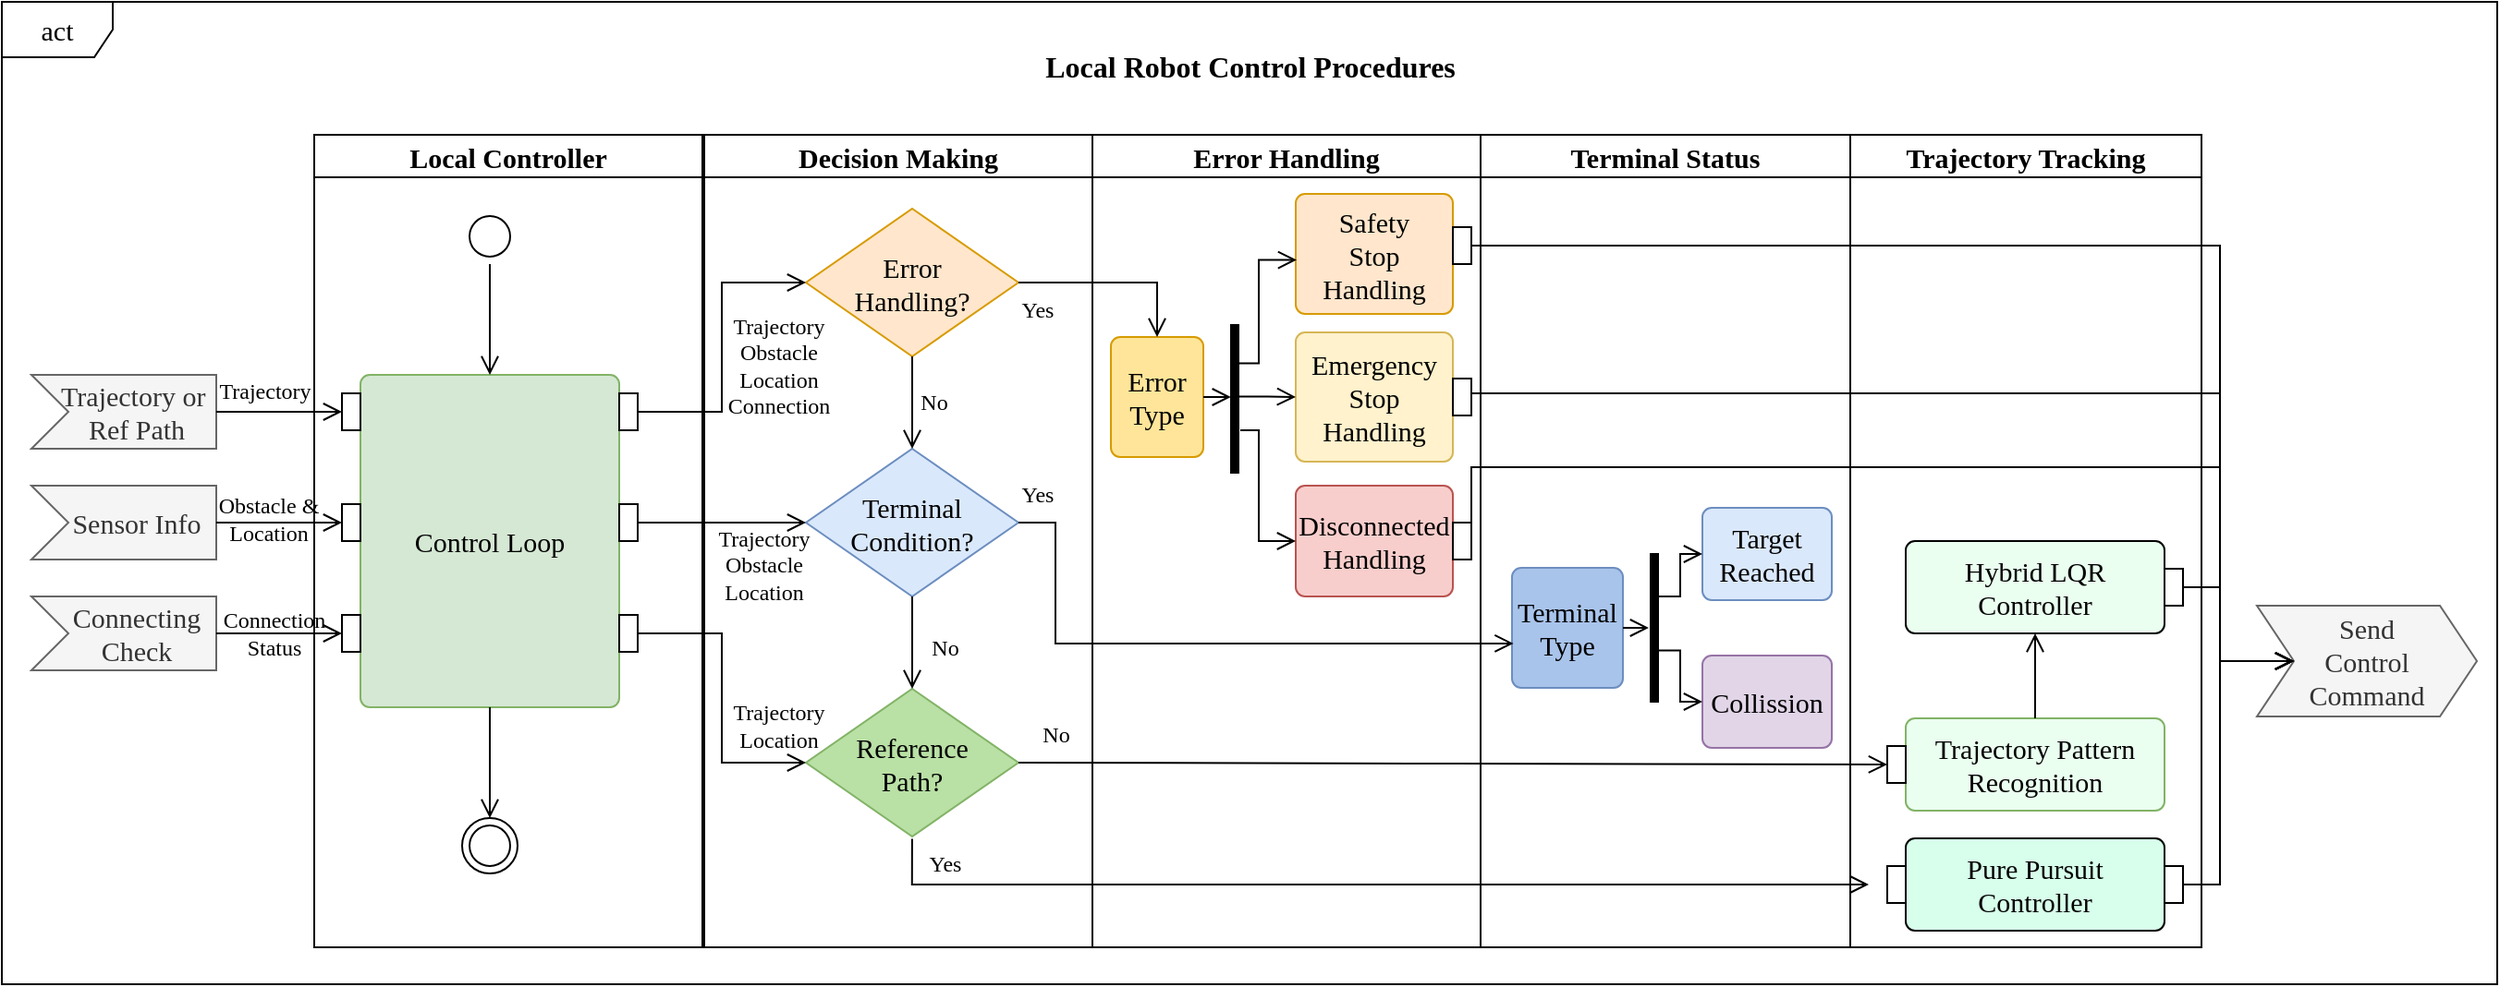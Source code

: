 <mxfile version="26.2.14">
  <diagram id="C5RBs43oDa-KdzZeNtuy" name="Page-1">
    <mxGraphModel dx="2502" dy="1151" grid="1" gridSize="10" guides="1" tooltips="1" connect="1" arrows="1" fold="1" page="1" pageScale="1" pageWidth="827" pageHeight="1169" math="0" shadow="0">
      <root>
        <mxCell id="WIyWlLk6GJQsqaUBKTNV-0" />
        <mxCell id="WIyWlLk6GJQsqaUBKTNV-1" parent="WIyWlLk6GJQsqaUBKTNV-0" />
        <mxCell id="5MkeBY5w0a9n3MH25apS-0" value="&lt;font face=&quot;Times New Roman&quot; style=&quot;font-size: 15px;&quot;&gt;act&lt;/font&gt;" style="shape=umlFrame;whiteSpace=wrap;html=1;pointerEvents=0;" parent="WIyWlLk6GJQsqaUBKTNV-1" vertex="1">
          <mxGeometry x="-70" y="28" width="1350" height="532" as="geometry" />
        </mxCell>
        <mxCell id="urrir8atK2AEjLJNR74G-0" value="&lt;font style=&quot;font-size: 15px;&quot; face=&quot;Times New Roman&quot;&gt;Local Controller&lt;/font&gt;" style="swimlane;whiteSpace=wrap;html=1;" vertex="1" parent="WIyWlLk6GJQsqaUBKTNV-1">
          <mxGeometry x="99" y="100" width="210" height="440" as="geometry" />
        </mxCell>
        <mxCell id="urrir8atK2AEjLJNR74G-6" value="&lt;font face=&quot;Times New Roman&quot; style=&quot;font-size: 15px;&quot;&gt;Control Loop&lt;/font&gt;" style="html=1;align=center;verticalAlign=middle;rounded=1;absoluteArcSize=1;arcSize=10;dashed=0;whiteSpace=wrap;fillColor=#d5e8d4;strokeColor=#82b366;" vertex="1" parent="urrir8atK2AEjLJNR74G-0">
          <mxGeometry x="25" y="130" width="140" height="180" as="geometry" />
        </mxCell>
        <mxCell id="urrir8atK2AEjLJNR74G-8" value="&lt;font style=&quot;font-size: 15px;&quot; face=&quot;Times New Roman&quot;&gt;Trajectory or&amp;nbsp;&lt;/font&gt;&lt;div&gt;&lt;font style=&quot;font-size: 15px;&quot; face=&quot;Times New Roman&quot;&gt;Ref Path&lt;/font&gt;&lt;/div&gt;" style="html=1;shape=mxgraph.infographic.ribbonSimple;notch1=20;notch2=0;align=center;verticalAlign=middle;fontSize=14;fontStyle=0;fillColor=#f5f5f5;flipH=0;spacingRight=0;spacingLeft=14;whiteSpace=wrap;fontColor=#333333;strokeColor=#666666;" vertex="1" parent="urrir8atK2AEjLJNR74G-0">
          <mxGeometry x="-153" y="130" width="100" height="40" as="geometry" />
        </mxCell>
        <mxCell id="urrir8atK2AEjLJNR74G-11" value="" style="edgeStyle=orthogonalEdgeStyle;html=1;verticalAlign=bottom;endArrow=open;endSize=8;rounded=0;exitX=1;exitY=0.5;exitDx=0;exitDy=0;exitPerimeter=0;entryX=0;entryY=0.5;entryDx=0;entryDy=0;" edge="1" parent="urrir8atK2AEjLJNR74G-0" source="urrir8atK2AEjLJNR74G-8" target="urrir8atK2AEjLJNR74G-10">
          <mxGeometry relative="1" as="geometry">
            <mxPoint x="115" y="170" as="targetPoint" />
            <mxPoint x="115" y="110" as="sourcePoint" />
          </mxGeometry>
        </mxCell>
        <mxCell id="urrir8atK2AEjLJNR74G-4" value="" style="ellipse;html=1;shape=startState;" vertex="1" parent="urrir8atK2AEjLJNR74G-0">
          <mxGeometry x="80" y="40" width="30" height="30" as="geometry" />
        </mxCell>
        <mxCell id="urrir8atK2AEjLJNR74G-7" value="" style="ellipse;html=1;shape=endState;" vertex="1" parent="urrir8atK2AEjLJNR74G-0">
          <mxGeometry x="80" y="370" width="30" height="30" as="geometry" />
        </mxCell>
        <mxCell id="urrir8atK2AEjLJNR74G-5" value="" style="edgeStyle=orthogonalEdgeStyle;html=1;verticalAlign=bottom;endArrow=open;endSize=8;rounded=0;" edge="1" source="urrir8atK2AEjLJNR74G-4" parent="urrir8atK2AEjLJNR74G-0">
          <mxGeometry relative="1" as="geometry">
            <mxPoint x="95" y="130" as="targetPoint" />
          </mxGeometry>
        </mxCell>
        <mxCell id="urrir8atK2AEjLJNR74G-12" value="" style="rounded=0;whiteSpace=wrap;html=1;" vertex="1" parent="urrir8atK2AEjLJNR74G-0">
          <mxGeometry x="165" y="140" width="10" height="20" as="geometry" />
        </mxCell>
        <mxCell id="urrir8atK2AEjLJNR74G-9" value="" style="edgeStyle=orthogonalEdgeStyle;html=1;verticalAlign=bottom;endArrow=open;endSize=8;rounded=0;exitX=0.5;exitY=1;exitDx=0;exitDy=0;entryX=0.5;entryY=0;entryDx=0;entryDy=0;" edge="1" parent="urrir8atK2AEjLJNR74G-0" source="urrir8atK2AEjLJNR74G-6" target="urrir8atK2AEjLJNR74G-7">
          <mxGeometry relative="1" as="geometry">
            <mxPoint x="105" y="140" as="targetPoint" />
            <mxPoint x="105" y="80" as="sourcePoint" />
          </mxGeometry>
        </mxCell>
        <mxCell id="urrir8atK2AEjLJNR74G-10" value="" style="rounded=0;whiteSpace=wrap;html=1;" vertex="1" parent="urrir8atK2AEjLJNR74G-0">
          <mxGeometry x="15" y="140" width="10" height="20" as="geometry" />
        </mxCell>
        <mxCell id="urrir8atK2AEjLJNR74G-21" value="" style="rounded=0;whiteSpace=wrap;html=1;" vertex="1" parent="urrir8atK2AEjLJNR74G-0">
          <mxGeometry x="15" y="200" width="10" height="20" as="geometry" />
        </mxCell>
        <mxCell id="urrir8atK2AEjLJNR74G-22" value="" style="rounded=0;whiteSpace=wrap;html=1;" vertex="1" parent="urrir8atK2AEjLJNR74G-0">
          <mxGeometry x="15" y="260" width="10" height="20" as="geometry" />
        </mxCell>
        <mxCell id="urrir8atK2AEjLJNR74G-30" value="" style="rounded=0;whiteSpace=wrap;html=1;" vertex="1" parent="urrir8atK2AEjLJNR74G-0">
          <mxGeometry x="165" y="200" width="10" height="20" as="geometry" />
        </mxCell>
        <mxCell id="urrir8atK2AEjLJNR74G-33" value="" style="rounded=0;whiteSpace=wrap;html=1;" vertex="1" parent="urrir8atK2AEjLJNR74G-0">
          <mxGeometry x="165" y="260" width="10" height="20" as="geometry" />
        </mxCell>
        <mxCell id="urrir8atK2AEjLJNR74G-1" value="&lt;font face=&quot;Times New Roman&quot; style=&quot;font-size: 15px;&quot;&gt;Decision Making&lt;/font&gt;" style="swimlane;whiteSpace=wrap;html=1;" vertex="1" parent="WIyWlLk6GJQsqaUBKTNV-1">
          <mxGeometry x="310" y="100" width="210" height="440" as="geometry" />
        </mxCell>
        <mxCell id="urrir8atK2AEjLJNR74G-17" value="Error&#xa;Handling?" style="rhombus;fontSize=15;fontFamily=Times New Roman;fillColor=#ffe6cc;strokeColor=#d79b00;" vertex="1" parent="urrir8atK2AEjLJNR74G-1">
          <mxGeometry x="55" y="40" width="115" height="80" as="geometry" />
        </mxCell>
        <mxCell id="urrir8atK2AEjLJNR74G-18" value="Terminal&#xa;Condition?" style="rhombus;fontSize=15;fontFamily=Times New Roman;fillColor=#dae8fc;strokeColor=#6c8ebf;" vertex="1" parent="urrir8atK2AEjLJNR74G-1">
          <mxGeometry x="55" y="170" width="115" height="80" as="geometry" />
        </mxCell>
        <mxCell id="urrir8atK2AEjLJNR74G-13" value="Reference&#xa;Path?" style="rhombus;fontSize=15;fontFamily=Times New Roman;fillColor=#B9E0A5;strokeColor=#82b366;" vertex="1" parent="urrir8atK2AEjLJNR74G-1">
          <mxGeometry x="55" y="300" width="115" height="80" as="geometry" />
        </mxCell>
        <mxCell id="urrir8atK2AEjLJNR74G-29" value="&lt;font face=&quot;Times New Roman&quot;&gt;Trajectory&lt;/font&gt;&lt;div&gt;&lt;font face=&quot;Times New Roman&quot;&gt;Obstacle&lt;/font&gt;&lt;/div&gt;&lt;div&gt;&lt;font face=&quot;Times New Roman&quot;&gt;Location&lt;/font&gt;&lt;/div&gt;&lt;div&gt;&lt;font face=&quot;Times New Roman&quot;&gt;Connection&lt;/font&gt;&lt;/div&gt;" style="text;html=1;align=center;verticalAlign=middle;resizable=0;points=[];autosize=1;strokeColor=none;fillColor=none;" vertex="1" parent="urrir8atK2AEjLJNR74G-1">
          <mxGeometry y="90" width="80" height="70" as="geometry" />
        </mxCell>
        <mxCell id="urrir8atK2AEjLJNR74G-32" value="&lt;font face=&quot;Times New Roman&quot;&gt;Trajectory&lt;/font&gt;&lt;div&gt;&lt;font face=&quot;Times New Roman&quot;&gt;Obstacle&lt;/font&gt;&lt;/div&gt;&lt;div&gt;&lt;font face=&quot;Times New Roman&quot;&gt;Location&lt;/font&gt;&lt;/div&gt;" style="text;html=1;align=center;verticalAlign=middle;resizable=0;points=[];autosize=1;strokeColor=none;fillColor=none;" vertex="1" parent="urrir8atK2AEjLJNR74G-1">
          <mxGeometry x="-3" y="203" width="70" height="60" as="geometry" />
        </mxCell>
        <mxCell id="urrir8atK2AEjLJNR74G-35" value="&lt;font face=&quot;Times New Roman&quot;&gt;Trajectory&lt;/font&gt;&lt;div&gt;&lt;span style=&quot;font-family: &amp;quot;Times New Roman&amp;quot;; background-color: transparent; color: light-dark(rgb(0, 0, 0), rgb(255, 255, 255));&quot;&gt;Location&lt;/span&gt;&lt;br&gt;&lt;/div&gt;" style="text;html=1;align=center;verticalAlign=middle;resizable=0;points=[];autosize=1;strokeColor=none;fillColor=none;" vertex="1" parent="urrir8atK2AEjLJNR74G-1">
          <mxGeometry x="5" y="300" width="70" height="40" as="geometry" />
        </mxCell>
        <mxCell id="urrir8atK2AEjLJNR74G-48" value="&lt;font face=&quot;Times New Roman&quot;&gt;Yes&lt;/font&gt;" style="text;html=1;align=center;verticalAlign=middle;resizable=0;points=[];autosize=1;strokeColor=none;fillColor=none;" vertex="1" parent="urrir8atK2AEjLJNR74G-1">
          <mxGeometry x="160" y="80" width="40" height="30" as="geometry" />
        </mxCell>
        <mxCell id="urrir8atK2AEjLJNR74G-61" value="" style="edgeStyle=orthogonalEdgeStyle;html=1;verticalAlign=bottom;endArrow=open;endSize=8;rounded=0;entryX=0.5;entryY=0;entryDx=0;entryDy=0;exitX=0.5;exitY=1;exitDx=0;exitDy=0;" edge="1" parent="urrir8atK2AEjLJNR74G-1" source="urrir8atK2AEjLJNR74G-17" target="urrir8atK2AEjLJNR74G-18">
          <mxGeometry relative="1" as="geometry">
            <mxPoint x="285" y="170" as="targetPoint" />
            <mxPoint x="130" y="142" as="sourcePoint" />
          </mxGeometry>
        </mxCell>
        <mxCell id="urrir8atK2AEjLJNR74G-69" value="&lt;font face=&quot;Times New Roman&quot;&gt;Yes&lt;/font&gt;" style="text;html=1;align=center;verticalAlign=middle;resizable=0;points=[];autosize=1;strokeColor=none;fillColor=none;" vertex="1" parent="urrir8atK2AEjLJNR74G-1">
          <mxGeometry x="160" y="180" width="40" height="30" as="geometry" />
        </mxCell>
        <mxCell id="urrir8atK2AEjLJNR74G-70" value="&lt;font face=&quot;Times New Roman&quot;&gt;No&lt;/font&gt;" style="text;html=1;align=center;verticalAlign=middle;resizable=0;points=[];autosize=1;strokeColor=none;fillColor=none;" vertex="1" parent="urrir8atK2AEjLJNR74G-1">
          <mxGeometry x="104" y="130" width="40" height="30" as="geometry" />
        </mxCell>
        <mxCell id="urrir8atK2AEjLJNR74G-71" value="&lt;font face=&quot;Times New Roman&quot;&gt;No&lt;/font&gt;" style="text;html=1;align=center;verticalAlign=middle;resizable=0;points=[];autosize=1;strokeColor=none;fillColor=none;" vertex="1" parent="urrir8atK2AEjLJNR74G-1">
          <mxGeometry x="110" y="263" width="40" height="30" as="geometry" />
        </mxCell>
        <mxCell id="urrir8atK2AEjLJNR74G-72" value="" style="edgeStyle=orthogonalEdgeStyle;html=1;verticalAlign=bottom;endArrow=open;endSize=8;rounded=0;entryX=0.5;entryY=0;entryDx=0;entryDy=0;exitX=0.5;exitY=1;exitDx=0;exitDy=0;" edge="1" parent="urrir8atK2AEjLJNR74G-1" source="urrir8atK2AEjLJNR74G-18" target="urrir8atK2AEjLJNR74G-13">
          <mxGeometry relative="1" as="geometry">
            <mxPoint x="123" y="180" as="targetPoint" />
            <mxPoint x="123" y="130" as="sourcePoint" />
          </mxGeometry>
        </mxCell>
        <mxCell id="urrir8atK2AEjLJNR74G-77" value="&lt;font face=&quot;Times New Roman&quot;&gt;No&lt;/font&gt;" style="text;html=1;align=center;verticalAlign=middle;resizable=0;points=[];autosize=1;strokeColor=none;fillColor=none;" vertex="1" parent="urrir8atK2AEjLJNR74G-1">
          <mxGeometry x="170" y="310" width="40" height="30" as="geometry" />
        </mxCell>
        <mxCell id="urrir8atK2AEjLJNR74G-78" value="&lt;font face=&quot;Times New Roman&quot;&gt;Yes&lt;/font&gt;" style="text;html=1;align=center;verticalAlign=middle;resizable=0;points=[];autosize=1;strokeColor=none;fillColor=none;" vertex="1" parent="urrir8atK2AEjLJNR74G-1">
          <mxGeometry x="110" y="380" width="40" height="30" as="geometry" />
        </mxCell>
        <mxCell id="urrir8atK2AEjLJNR74G-2" value="&lt;font face=&quot;Times New Roman&quot; style=&quot;font-size: 15px;&quot;&gt;Trajectory Tracking&lt;/font&gt;" style="swimlane;whiteSpace=wrap;html=1;startSize=23;" vertex="1" parent="WIyWlLk6GJQsqaUBKTNV-1">
          <mxGeometry x="930" y="100" width="190" height="440" as="geometry" />
        </mxCell>
        <mxCell id="urrir8atK2AEjLJNR74G-14" value="&lt;font face=&quot;Times New Roman&quot; style=&quot;font-size: 15px;&quot;&gt;Trajectory Pattern&lt;/font&gt;&lt;div&gt;&lt;font face=&quot;Times New Roman&quot; style=&quot;font-size: 15px;&quot;&gt;Recognition&lt;/font&gt;&lt;/div&gt;" style="html=1;align=center;verticalAlign=middle;rounded=1;absoluteArcSize=1;arcSize=10;dashed=0;whiteSpace=wrap;fillColor=#EAFFF0;strokeColor=#82b366;" vertex="1" parent="urrir8atK2AEjLJNR74G-2">
          <mxGeometry x="30" y="316" width="140" height="50" as="geometry" />
        </mxCell>
        <mxCell id="urrir8atK2AEjLJNR74G-15" value="&lt;font face=&quot;Times New Roman&quot;&gt;&lt;span style=&quot;font-size: 15px;&quot;&gt;Hybrid LQR&lt;/span&gt;&lt;/font&gt;&lt;div&gt;&lt;font face=&quot;Times New Roman&quot;&gt;&lt;span style=&quot;font-size: 15px;&quot;&gt;Controller&lt;/span&gt;&lt;/font&gt;&lt;/div&gt;" style="html=1;align=center;verticalAlign=middle;rounded=1;absoluteArcSize=1;arcSize=10;dashed=0;whiteSpace=wrap;fillColor=#EAFFF0;" vertex="1" parent="urrir8atK2AEjLJNR74G-2">
          <mxGeometry x="30" y="220" width="140" height="50" as="geometry" />
        </mxCell>
        <mxCell id="urrir8atK2AEjLJNR74G-16" value="&lt;font face=&quot;Times New Roman&quot;&gt;&lt;span style=&quot;font-size: 15px;&quot;&gt;Pure Pursuit&lt;/span&gt;&lt;/font&gt;&lt;div&gt;&lt;font face=&quot;Times New Roman&quot;&gt;&lt;span style=&quot;font-size: 15px;&quot;&gt;Controller&lt;/span&gt;&lt;/font&gt;&lt;/div&gt;" style="html=1;align=center;verticalAlign=middle;rounded=1;absoluteArcSize=1;arcSize=10;dashed=0;whiteSpace=wrap;fillColor=#D7FFEB;" vertex="1" parent="urrir8atK2AEjLJNR74G-2">
          <mxGeometry x="30" y="381" width="140" height="50" as="geometry" />
        </mxCell>
        <mxCell id="urrir8atK2AEjLJNR74G-80" value="" style="edgeStyle=orthogonalEdgeStyle;html=1;verticalAlign=bottom;endArrow=open;endSize=8;rounded=0;exitX=0.5;exitY=0;exitDx=0;exitDy=0;entryX=0.5;entryY=1;entryDx=0;entryDy=0;" edge="1" parent="urrir8atK2AEjLJNR74G-2" source="urrir8atK2AEjLJNR74G-14" target="urrir8atK2AEjLJNR74G-15">
          <mxGeometry relative="1" as="geometry">
            <mxPoint x="40" y="351" as="targetPoint" />
            <mxPoint x="-430" y="350" as="sourcePoint" />
          </mxGeometry>
        </mxCell>
        <mxCell id="urrir8atK2AEjLJNR74G-82" value="" style="rounded=0;whiteSpace=wrap;html=1;" vertex="1" parent="urrir8atK2AEjLJNR74G-2">
          <mxGeometry x="20" y="331" width="10" height="20" as="geometry" />
        </mxCell>
        <mxCell id="urrir8atK2AEjLJNR74G-89" value="" style="rounded=0;whiteSpace=wrap;html=1;" vertex="1" parent="urrir8atK2AEjLJNR74G-2">
          <mxGeometry x="20" y="396" width="10" height="20" as="geometry" />
        </mxCell>
        <mxCell id="urrir8atK2AEjLJNR74G-91" value="" style="rounded=0;whiteSpace=wrap;html=1;" vertex="1" parent="urrir8atK2AEjLJNR74G-2">
          <mxGeometry x="170" y="396" width="10" height="20" as="geometry" />
        </mxCell>
        <mxCell id="urrir8atK2AEjLJNR74G-92" value="" style="rounded=0;whiteSpace=wrap;html=1;" vertex="1" parent="urrir8atK2AEjLJNR74G-2">
          <mxGeometry x="170" y="235" width="10" height="20" as="geometry" />
        </mxCell>
        <mxCell id="urrir8atK2AEjLJNR74G-19" value="&lt;font style=&quot;font-size: 15px;&quot; face=&quot;Times New Roman&quot;&gt;Sensor Info&lt;/font&gt;" style="html=1;shape=mxgraph.infographic.ribbonSimple;notch1=20;notch2=0;align=center;verticalAlign=middle;fontSize=14;fontStyle=0;fillColor=#f5f5f5;flipH=0;spacingRight=0;spacingLeft=14;whiteSpace=wrap;fontColor=#333333;strokeColor=#666666;" vertex="1" parent="WIyWlLk6GJQsqaUBKTNV-1">
          <mxGeometry x="-54" y="290" width="100" height="40" as="geometry" />
        </mxCell>
        <mxCell id="urrir8atK2AEjLJNR74G-20" value="&lt;font style=&quot;font-size: 15px;&quot; face=&quot;Times New Roman&quot;&gt;Connecting&lt;/font&gt;&lt;div&gt;&lt;font style=&quot;font-size: 15px;&quot; face=&quot;Times New Roman&quot;&gt;Check&lt;/font&gt;&lt;/div&gt;" style="html=1;shape=mxgraph.infographic.ribbonSimple;notch1=20;notch2=0;align=center;verticalAlign=middle;fontSize=14;fontStyle=0;fillColor=#f5f5f5;flipH=0;spacingRight=0;spacingLeft=14;whiteSpace=wrap;fontColor=#333333;strokeColor=#666666;" vertex="1" parent="WIyWlLk6GJQsqaUBKTNV-1">
          <mxGeometry x="-54" y="350" width="100" height="40" as="geometry" />
        </mxCell>
        <mxCell id="urrir8atK2AEjLJNR74G-23" value="" style="edgeStyle=orthogonalEdgeStyle;html=1;verticalAlign=bottom;endArrow=open;endSize=8;rounded=0;exitX=1;exitY=0.5;exitDx=0;exitDy=0;exitPerimeter=0;entryX=0;entryY=0.5;entryDx=0;entryDy=0;" edge="1" parent="WIyWlLk6GJQsqaUBKTNV-1" source="urrir8atK2AEjLJNR74G-19" target="urrir8atK2AEjLJNR74G-21">
          <mxGeometry relative="1" as="geometry">
            <mxPoint x="125" y="260" as="targetPoint" />
            <mxPoint x="100" y="260" as="sourcePoint" />
          </mxGeometry>
        </mxCell>
        <mxCell id="urrir8atK2AEjLJNR74G-24" value="" style="edgeStyle=orthogonalEdgeStyle;html=1;verticalAlign=bottom;endArrow=open;endSize=8;rounded=0;exitX=1;exitY=0.5;exitDx=0;exitDy=0;exitPerimeter=0;entryX=0;entryY=0.5;entryDx=0;entryDy=0;" edge="1" parent="WIyWlLk6GJQsqaUBKTNV-1" source="urrir8atK2AEjLJNR74G-20" target="urrir8atK2AEjLJNR74G-22">
          <mxGeometry relative="1" as="geometry">
            <mxPoint x="135" y="270" as="targetPoint" />
            <mxPoint x="110" y="270" as="sourcePoint" />
          </mxGeometry>
        </mxCell>
        <mxCell id="urrir8atK2AEjLJNR74G-25" value="&lt;font face=&quot;Times New Roman&quot;&gt;Trajectory&lt;/font&gt;" style="text;html=1;align=center;verticalAlign=middle;resizable=0;points=[];autosize=1;strokeColor=none;fillColor=none;" vertex="1" parent="WIyWlLk6GJQsqaUBKTNV-1">
          <mxGeometry x="37" y="224" width="70" height="30" as="geometry" />
        </mxCell>
        <mxCell id="urrir8atK2AEjLJNR74G-26" value="&lt;font face=&quot;Times New Roman&quot;&gt;Obstacle &amp;amp;&lt;/font&gt;&lt;div&gt;&lt;font face=&quot;Times New Roman&quot;&gt;Location&lt;/font&gt;&lt;/div&gt;" style="text;html=1;align=center;verticalAlign=middle;resizable=0;points=[];autosize=1;strokeColor=none;fillColor=none;" vertex="1" parent="WIyWlLk6GJQsqaUBKTNV-1">
          <mxGeometry x="34" y="288" width="80" height="40" as="geometry" />
        </mxCell>
        <mxCell id="urrir8atK2AEjLJNR74G-27" value="&lt;font face=&quot;Times New Roman&quot;&gt;Connection&lt;/font&gt;&lt;div&gt;&lt;font face=&quot;Times New Roman&quot;&gt;Status&lt;/font&gt;&lt;/div&gt;" style="text;html=1;align=center;verticalAlign=middle;resizable=0;points=[];autosize=1;strokeColor=none;fillColor=none;" vertex="1" parent="WIyWlLk6GJQsqaUBKTNV-1">
          <mxGeometry x="37" y="350" width="80" height="40" as="geometry" />
        </mxCell>
        <mxCell id="urrir8atK2AEjLJNR74G-28" value="" style="edgeStyle=orthogonalEdgeStyle;html=1;verticalAlign=bottom;endArrow=open;endSize=8;rounded=0;exitX=1;exitY=0.5;exitDx=0;exitDy=0;entryX=0;entryY=0.5;entryDx=0;entryDy=0;" edge="1" parent="WIyWlLk6GJQsqaUBKTNV-1" source="urrir8atK2AEjLJNR74G-12" target="urrir8atK2AEjLJNR74G-17">
          <mxGeometry relative="1" as="geometry">
            <mxPoint x="204" y="240" as="targetPoint" />
            <mxPoint x="204" y="180" as="sourcePoint" />
          </mxGeometry>
        </mxCell>
        <mxCell id="urrir8atK2AEjLJNR74G-31" value="" style="edgeStyle=orthogonalEdgeStyle;html=1;verticalAlign=bottom;endArrow=open;endSize=8;rounded=0;exitX=1;exitY=0.5;exitDx=0;exitDy=0;entryX=0;entryY=0.5;entryDx=0;entryDy=0;" edge="1" parent="WIyWlLk6GJQsqaUBKTNV-1" source="urrir8atK2AEjLJNR74G-30" target="urrir8atK2AEjLJNR74G-18">
          <mxGeometry relative="1" as="geometry">
            <mxPoint x="375" y="190" as="targetPoint" />
            <mxPoint x="284" y="260" as="sourcePoint" />
          </mxGeometry>
        </mxCell>
        <mxCell id="urrir8atK2AEjLJNR74G-36" value="&lt;font face=&quot;Times New Roman&quot; style=&quot;font-size: 15px;&quot;&gt;Error Handling&lt;/font&gt;" style="swimlane;whiteSpace=wrap;html=1;startSize=23;" vertex="1" parent="WIyWlLk6GJQsqaUBKTNV-1">
          <mxGeometry x="520" y="100" width="210" height="440" as="geometry" />
        </mxCell>
        <mxCell id="urrir8atK2AEjLJNR74G-37" value="&lt;font face=&quot;Times New Roman&quot;&gt;&lt;span style=&quot;font-size: 15px;&quot;&gt;Safety&lt;/span&gt;&lt;/font&gt;&lt;div&gt;&lt;font face=&quot;Times New Roman&quot;&gt;&lt;span style=&quot;font-size: 15px;&quot;&gt;Stop&lt;/span&gt;&lt;/font&gt;&lt;div&gt;&lt;font face=&quot;Times New Roman&quot;&gt;&lt;span style=&quot;font-size: 15px;&quot;&gt;Handling&lt;/span&gt;&lt;/font&gt;&lt;/div&gt;&lt;/div&gt;" style="html=1;align=center;verticalAlign=middle;rounded=1;absoluteArcSize=1;arcSize=10;dashed=0;whiteSpace=wrap;fillColor=#ffe6cc;strokeColor=#d79b00;" vertex="1" parent="urrir8atK2AEjLJNR74G-36">
          <mxGeometry x="110" y="32" width="85" height="65" as="geometry" />
        </mxCell>
        <mxCell id="urrir8atK2AEjLJNR74G-38" value="&lt;font face=&quot;Times New Roman&quot;&gt;&lt;span style=&quot;font-size: 15px;&quot;&gt;Emergency&lt;/span&gt;&lt;/font&gt;&lt;div&gt;&lt;font face=&quot;Times New Roman&quot;&gt;&lt;span style=&quot;font-size: 15px;&quot;&gt;Stop&lt;/span&gt;&lt;/font&gt;&lt;div&gt;&lt;font face=&quot;Times New Roman&quot;&gt;&lt;span style=&quot;font-size: 15px;&quot;&gt;Handling&lt;/span&gt;&lt;/font&gt;&lt;/div&gt;&lt;/div&gt;" style="html=1;align=center;verticalAlign=middle;rounded=1;absoluteArcSize=1;arcSize=10;dashed=0;whiteSpace=wrap;fillColor=#fff2cc;strokeColor=#d6b656;" vertex="1" parent="urrir8atK2AEjLJNR74G-36">
          <mxGeometry x="110" y="107" width="85" height="70" as="geometry" />
        </mxCell>
        <mxCell id="urrir8atK2AEjLJNR74G-39" value="&lt;font face=&quot;Times New Roman&quot;&gt;&lt;span style=&quot;font-size: 15px;&quot;&gt;Disconnected&lt;/span&gt;&lt;/font&gt;&lt;div&gt;&lt;font face=&quot;Times New Roman&quot;&gt;&lt;span style=&quot;font-size: 15px;&quot;&gt;Handling&lt;/span&gt;&lt;/font&gt;&lt;/div&gt;" style="html=1;align=center;verticalAlign=middle;rounded=1;absoluteArcSize=1;arcSize=10;dashed=0;whiteSpace=wrap;fillColor=#f8cecc;strokeColor=#b85450;" vertex="1" parent="urrir8atK2AEjLJNR74G-36">
          <mxGeometry x="110" y="190" width="85" height="60" as="geometry" />
        </mxCell>
        <mxCell id="urrir8atK2AEjLJNR74G-45" value="" style="html=1;points=[];perimeter=orthogonalPerimeter;fillColor=strokeColor;" vertex="1" parent="urrir8atK2AEjLJNR74G-36">
          <mxGeometry x="75" y="103" width="4" height="80" as="geometry" />
        </mxCell>
        <mxCell id="urrir8atK2AEjLJNR74G-46" value="&lt;font face=&quot;Times New Roman&quot;&gt;&lt;span style=&quot;font-size: 15px;&quot;&gt;Error&lt;/span&gt;&lt;/font&gt;&lt;div&gt;&lt;font face=&quot;Times New Roman&quot;&gt;&lt;span style=&quot;font-size: 15px;&quot;&gt;Type&lt;/span&gt;&lt;/font&gt;&lt;/div&gt;" style="html=1;align=center;verticalAlign=middle;rounded=1;absoluteArcSize=1;arcSize=10;dashed=0;whiteSpace=wrap;fillColor=#FFE599;strokeColor=#d79b00;" vertex="1" parent="urrir8atK2AEjLJNR74G-36">
          <mxGeometry x="10" y="109.5" width="50" height="65" as="geometry" />
        </mxCell>
        <mxCell id="urrir8atK2AEjLJNR74G-49" value="" style="edgeStyle=orthogonalEdgeStyle;html=1;verticalAlign=bottom;endArrow=open;endSize=8;rounded=0;exitX=1;exitY=0.5;exitDx=0;exitDy=0;entryX=-0.217;entryY=0.5;entryDx=0;entryDy=0;entryPerimeter=0;" edge="1" parent="urrir8atK2AEjLJNR74G-36" source="urrir8atK2AEjLJNR74G-46">
          <mxGeometry relative="1" as="geometry">
            <mxPoint x="74.915" y="142" as="targetPoint" />
            <mxPoint x="-30" y="14" as="sourcePoint" />
          </mxGeometry>
        </mxCell>
        <mxCell id="urrir8atK2AEjLJNR74G-50" value="" style="edgeStyle=orthogonalEdgeStyle;html=1;verticalAlign=bottom;endArrow=open;endSize=8;rounded=0;exitX=0.741;exitY=0.259;exitDx=0;exitDy=0;entryX=0.006;entryY=0.55;entryDx=0;entryDy=0;entryPerimeter=0;exitPerimeter=0;" edge="1" parent="urrir8atK2AEjLJNR74G-36" source="urrir8atK2AEjLJNR74G-45" target="urrir8atK2AEjLJNR74G-37">
          <mxGeometry relative="1" as="geometry">
            <mxPoint x="85" y="152" as="targetPoint" />
            <mxPoint x="80.0" y="124" as="sourcePoint" />
            <Array as="points">
              <mxPoint x="90" y="124" />
              <mxPoint x="90" y="68" />
            </Array>
          </mxGeometry>
        </mxCell>
        <mxCell id="urrir8atK2AEjLJNR74G-59" value="" style="edgeStyle=orthogonalEdgeStyle;html=1;verticalAlign=bottom;endArrow=open;endSize=8;rounded=0;exitX=0.658;exitY=0.484;exitDx=0;exitDy=0;entryX=0;entryY=0.5;entryDx=0;entryDy=0;exitPerimeter=0;" edge="1" parent="urrir8atK2AEjLJNR74G-36" source="urrir8atK2AEjLJNR74G-45" target="urrir8atK2AEjLJNR74G-38">
          <mxGeometry relative="1" as="geometry">
            <mxPoint x="120" y="50" as="targetPoint" />
            <mxPoint x="79.24" y="142.88" as="sourcePoint" />
            <Array as="points">
              <mxPoint x="95" y="142" />
            </Array>
          </mxGeometry>
        </mxCell>
        <mxCell id="urrir8atK2AEjLJNR74G-74" value="" style="edgeStyle=orthogonalEdgeStyle;html=1;verticalAlign=bottom;endArrow=open;endSize=8;rounded=0;exitX=1;exitY=0.5;exitDx=0;exitDy=0;entryX=0;entryY=0.5;entryDx=0;entryDy=0;" edge="1" parent="urrir8atK2AEjLJNR74G-36" target="urrir8atK2AEjLJNR74G-82">
          <mxGeometry relative="1" as="geometry">
            <mxPoint x="380" y="350" as="targetPoint" />
            <mxPoint x="-40" y="340" as="sourcePoint" />
          </mxGeometry>
        </mxCell>
        <mxCell id="urrir8atK2AEjLJNR74G-97" value="" style="rounded=0;whiteSpace=wrap;html=1;fillColor=#FFFFFF;" vertex="1" parent="urrir8atK2AEjLJNR74G-36">
          <mxGeometry x="195" y="50" width="10" height="20" as="geometry" />
        </mxCell>
        <mxCell id="urrir8atK2AEjLJNR74G-98" value="" style="rounded=0;whiteSpace=wrap;html=1;" vertex="1" parent="urrir8atK2AEjLJNR74G-36">
          <mxGeometry x="195" y="132" width="10" height="20" as="geometry" />
        </mxCell>
        <mxCell id="urrir8atK2AEjLJNR74G-103" value="" style="rounded=0;whiteSpace=wrap;html=1;" vertex="1" parent="urrir8atK2AEjLJNR74G-36">
          <mxGeometry x="195" y="210" width="10" height="20" as="geometry" />
        </mxCell>
        <mxCell id="urrir8atK2AEjLJNR74G-40" value="&lt;font face=&quot;Times New Roman&quot; style=&quot;font-size: 15px;&quot;&gt;Terminal Status&lt;/font&gt;" style="swimlane;whiteSpace=wrap;html=1;startSize=23;" vertex="1" parent="WIyWlLk6GJQsqaUBKTNV-1">
          <mxGeometry x="730" y="100" width="200" height="440" as="geometry" />
        </mxCell>
        <mxCell id="urrir8atK2AEjLJNR74G-62" value="" style="html=1;points=[];perimeter=orthogonalPerimeter;fillColor=strokeColor;" vertex="1" parent="urrir8atK2AEjLJNR74G-40">
          <mxGeometry x="92" y="227" width="4" height="80" as="geometry" />
        </mxCell>
        <mxCell id="urrir8atK2AEjLJNR74G-63" value="&lt;font face=&quot;Times New Roman&quot;&gt;&lt;span style=&quot;font-size: 15px;&quot;&gt;Terminal&lt;/span&gt;&lt;/font&gt;&lt;div&gt;&lt;font face=&quot;Times New Roman&quot;&gt;&lt;span style=&quot;font-size: 15px;&quot;&gt;Type&lt;/span&gt;&lt;/font&gt;&lt;/div&gt;" style="html=1;align=center;verticalAlign=middle;rounded=1;absoluteArcSize=1;arcSize=10;dashed=0;whiteSpace=wrap;fillColor=#A9C4EB;strokeColor=#6c8ebf;" vertex="1" parent="urrir8atK2AEjLJNR74G-40">
          <mxGeometry x="17" y="234.5" width="60" height="65" as="geometry" />
        </mxCell>
        <mxCell id="urrir8atK2AEjLJNR74G-64" value="" style="group" vertex="1" connectable="0" parent="urrir8atK2AEjLJNR74G-40">
          <mxGeometry x="120" y="202" width="70" height="130" as="geometry" />
        </mxCell>
        <mxCell id="urrir8atK2AEjLJNR74G-41" value="&lt;font face=&quot;Times New Roman&quot;&gt;&lt;span style=&quot;font-size: 15px;&quot;&gt;Target&lt;/span&gt;&lt;/font&gt;&lt;div&gt;&lt;font face=&quot;Times New Roman&quot;&gt;&lt;span style=&quot;font-size: 15px;&quot;&gt;Reached&lt;/span&gt;&lt;/font&gt;&lt;/div&gt;" style="html=1;align=center;verticalAlign=middle;rounded=1;absoluteArcSize=1;arcSize=10;dashed=0;whiteSpace=wrap;fillColor=#DAE8FC;strokeColor=#6c8ebf;" vertex="1" parent="urrir8atK2AEjLJNR74G-64">
          <mxGeometry width="70" height="50" as="geometry" />
        </mxCell>
        <mxCell id="urrir8atK2AEjLJNR74G-42" value="&lt;font face=&quot;Times New Roman&quot;&gt;&lt;span style=&quot;font-size: 15px;&quot;&gt;Collission&lt;/span&gt;&lt;/font&gt;" style="html=1;align=center;verticalAlign=middle;rounded=1;absoluteArcSize=1;arcSize=10;dashed=0;whiteSpace=wrap;fillColor=#e1d5e7;strokeColor=#9673a6;" vertex="1" parent="urrir8atK2AEjLJNR74G-64">
          <mxGeometry y="80" width="70" height="50" as="geometry" />
        </mxCell>
        <mxCell id="urrir8atK2AEjLJNR74G-65" value="" style="edgeStyle=orthogonalEdgeStyle;html=1;verticalAlign=bottom;endArrow=open;endSize=8;rounded=0;exitX=1;exitY=0.5;exitDx=0;exitDy=0;" edge="1" parent="urrir8atK2AEjLJNR74G-40" source="urrir8atK2AEjLJNR74G-63">
          <mxGeometry relative="1" as="geometry">
            <mxPoint x="91" y="267" as="targetPoint" />
            <mxPoint x="-230" y="52" as="sourcePoint" />
          </mxGeometry>
        </mxCell>
        <mxCell id="urrir8atK2AEjLJNR74G-66" value="" style="edgeStyle=orthogonalEdgeStyle;html=1;verticalAlign=bottom;endArrow=open;endSize=8;rounded=0;exitX=0.925;exitY=0.287;exitDx=0;exitDy=0;exitPerimeter=0;entryX=0;entryY=0.5;entryDx=0;entryDy=0;" edge="1" parent="urrir8atK2AEjLJNR74G-40" source="urrir8atK2AEjLJNR74G-62" target="urrir8atK2AEjLJNR74G-41">
          <mxGeometry relative="1" as="geometry">
            <mxPoint x="101" y="277" as="targetPoint" />
            <mxPoint x="76" y="277" as="sourcePoint" />
          </mxGeometry>
        </mxCell>
        <mxCell id="urrir8atK2AEjLJNR74G-67" value="" style="edgeStyle=orthogonalEdgeStyle;html=1;verticalAlign=bottom;endArrow=open;endSize=8;rounded=0;exitX=0.884;exitY=0.653;exitDx=0;exitDy=0;exitPerimeter=0;entryX=0;entryY=0.5;entryDx=0;entryDy=0;" edge="1" parent="urrir8atK2AEjLJNR74G-40" source="urrir8atK2AEjLJNR74G-62" target="urrir8atK2AEjLJNR74G-42">
          <mxGeometry relative="1" as="geometry">
            <mxPoint x="130" y="237" as="targetPoint" />
            <mxPoint x="106" y="260" as="sourcePoint" />
          </mxGeometry>
        </mxCell>
        <mxCell id="urrir8atK2AEjLJNR74G-34" value="" style="edgeStyle=orthogonalEdgeStyle;html=1;verticalAlign=bottom;endArrow=open;endSize=8;rounded=0;exitX=1;exitY=0.5;exitDx=0;exitDy=0;entryX=0;entryY=0.5;entryDx=0;entryDy=0;" edge="1" parent="WIyWlLk6GJQsqaUBKTNV-1" source="urrir8atK2AEjLJNR74G-33" target="urrir8atK2AEjLJNR74G-13">
          <mxGeometry relative="1" as="geometry">
            <mxPoint x="375" y="320" as="targetPoint" />
            <mxPoint x="284" y="320" as="sourcePoint" />
          </mxGeometry>
        </mxCell>
        <mxCell id="urrir8atK2AEjLJNR74G-44" value="&lt;font face=&quot;Times New Roman&quot; style=&quot;font-size: 15px;&quot;&gt;Send&lt;/font&gt;&lt;div&gt;&lt;font face=&quot;Times New Roman&quot; style=&quot;font-size: 15px;&quot;&gt;Control&lt;/font&gt;&lt;/div&gt;&lt;div&gt;&lt;font face=&quot;Times New Roman&quot; style=&quot;font-size: 15px;&quot;&gt;Command&lt;/font&gt;&lt;/div&gt;" style="html=1;shape=mxgraph.infographic.ribbonSimple;notch1=20;notch2=20;align=center;verticalAlign=middle;fontSize=14;fontStyle=0;fillColor=#f5f5f5;whiteSpace=wrap;fontColor=#333333;strokeColor=#666666;" vertex="1" parent="WIyWlLk6GJQsqaUBKTNV-1">
          <mxGeometry x="1150" y="355" width="119" height="60" as="geometry" />
        </mxCell>
        <mxCell id="urrir8atK2AEjLJNR74G-47" value="" style="edgeStyle=orthogonalEdgeStyle;html=1;verticalAlign=bottom;endArrow=open;endSize=8;rounded=0;exitX=1;exitY=0.5;exitDx=0;exitDy=0;entryX=0.5;entryY=0;entryDx=0;entryDy=0;" edge="1" parent="WIyWlLk6GJQsqaUBKTNV-1" source="urrir8atK2AEjLJNR74G-17" target="urrir8atK2AEjLJNR74G-46">
          <mxGeometry relative="1" as="geometry">
            <mxPoint x="375" y="190" as="targetPoint" />
            <mxPoint x="284" y="260" as="sourcePoint" />
          </mxGeometry>
        </mxCell>
        <mxCell id="urrir8atK2AEjLJNR74G-68" value="" style="edgeStyle=orthogonalEdgeStyle;html=1;verticalAlign=bottom;endArrow=open;endSize=8;rounded=0;exitX=1;exitY=0.5;exitDx=0;exitDy=0;entryX=0.013;entryY=0.63;entryDx=0;entryDy=0;entryPerimeter=0;" edge="1" parent="WIyWlLk6GJQsqaUBKTNV-1" source="urrir8atK2AEjLJNR74G-18" target="urrir8atK2AEjLJNR74G-63">
          <mxGeometry relative="1" as="geometry">
            <mxPoint x="509.48" y="326.48" as="targetPoint" />
            <mxPoint x="485.48" y="349.48" as="sourcePoint" />
            <Array as="points">
              <mxPoint x="500" y="310" />
              <mxPoint x="500" y="375" />
            </Array>
          </mxGeometry>
        </mxCell>
        <mxCell id="urrir8atK2AEjLJNR74G-79" value="" style="edgeStyle=orthogonalEdgeStyle;html=1;verticalAlign=bottom;endArrow=open;endSize=8;rounded=0;exitX=0.061;exitY=0.04;exitDx=0;exitDy=0;exitPerimeter=0;" edge="1" parent="WIyWlLk6GJQsqaUBKTNV-1" source="urrir8atK2AEjLJNR74G-78">
          <mxGeometry relative="1" as="geometry">
            <mxPoint x="940" y="506" as="targetPoint" />
            <mxPoint x="490" y="450" as="sourcePoint" />
            <Array as="points">
              <mxPoint x="422" y="506" />
            </Array>
          </mxGeometry>
        </mxCell>
        <mxCell id="urrir8atK2AEjLJNR74G-94" value="" style="edgeStyle=orthogonalEdgeStyle;html=1;verticalAlign=bottom;endArrow=open;endSize=8;rounded=0;exitX=1;exitY=0.5;exitDx=0;exitDy=0;entryX=0;entryY=0;entryDx=20;entryDy=30;entryPerimeter=0;" edge="1" parent="WIyWlLk6GJQsqaUBKTNV-1" source="urrir8atK2AEjLJNR74G-92" target="urrir8atK2AEjLJNR74G-44">
          <mxGeometry relative="1" as="geometry">
            <mxPoint x="1030" y="380" as="targetPoint" />
            <mxPoint x="1030" y="426" as="sourcePoint" />
            <Array as="points">
              <mxPoint x="1130" y="345" />
              <mxPoint x="1130" y="385" />
            </Array>
          </mxGeometry>
        </mxCell>
        <mxCell id="urrir8atK2AEjLJNR74G-95" value="" style="edgeStyle=orthogonalEdgeStyle;html=1;verticalAlign=bottom;endArrow=open;endSize=8;rounded=0;exitX=1;exitY=0.5;exitDx=0;exitDy=0;entryX=0;entryY=0;entryDx=20;entryDy=30;entryPerimeter=0;" edge="1" parent="WIyWlLk6GJQsqaUBKTNV-1" source="urrir8atK2AEjLJNR74G-91" target="urrir8atK2AEjLJNR74G-44">
          <mxGeometry relative="1" as="geometry">
            <mxPoint x="1180" y="385" as="targetPoint" />
            <mxPoint x="1110" y="355" as="sourcePoint" />
            <Array as="points">
              <mxPoint x="1130" y="506" />
              <mxPoint x="1130" y="385" />
            </Array>
          </mxGeometry>
        </mxCell>
        <mxCell id="urrir8atK2AEjLJNR74G-96" value="" style="edgeStyle=orthogonalEdgeStyle;html=1;verticalAlign=bottom;endArrow=open;endSize=8;rounded=0;entryX=0;entryY=0;entryDx=20;entryDy=30;entryPerimeter=0;exitX=1;exitY=0.5;exitDx=0;exitDy=0;" edge="1" parent="WIyWlLk6GJQsqaUBKTNV-1" source="urrir8atK2AEjLJNR74G-97" target="urrir8atK2AEjLJNR74G-44">
          <mxGeometry relative="1" as="geometry">
            <mxPoint x="1180" y="385" as="targetPoint" />
            <mxPoint x="770" y="170" as="sourcePoint" />
            <Array as="points">
              <mxPoint x="1130" y="160" />
              <mxPoint x="1130" y="385" />
            </Array>
          </mxGeometry>
        </mxCell>
        <mxCell id="urrir8atK2AEjLJNR74G-100" value="" style="edgeStyle=orthogonalEdgeStyle;html=1;verticalAlign=bottom;endArrow=open;endSize=8;rounded=0;entryX=0;entryY=0;entryDx=20;entryDy=30;entryPerimeter=0;exitX=1;exitY=0.5;exitDx=0;exitDy=0;" edge="1" parent="WIyWlLk6GJQsqaUBKTNV-1" source="urrir8atK2AEjLJNR74G-98" target="urrir8atK2AEjLJNR74G-44">
          <mxGeometry relative="1" as="geometry">
            <mxPoint x="1180" y="385" as="targetPoint" />
            <mxPoint x="735" y="170" as="sourcePoint" />
            <Array as="points">
              <mxPoint x="725" y="240" />
              <mxPoint x="1130" y="240" />
              <mxPoint x="1130" y="385" />
            </Array>
          </mxGeometry>
        </mxCell>
        <mxCell id="urrir8atK2AEjLJNR74G-102" value="" style="edgeStyle=orthogonalEdgeStyle;html=1;verticalAlign=bottom;endArrow=open;endSize=8;rounded=0;entryX=0;entryY=0.5;entryDx=0;entryDy=0;" edge="1" parent="WIyWlLk6GJQsqaUBKTNV-1" target="urrir8atK2AEjLJNR74G-39">
          <mxGeometry relative="1" as="geometry">
            <mxPoint x="640" y="252" as="targetPoint" />
            <mxPoint x="600" y="260" as="sourcePoint" />
            <Array as="points">
              <mxPoint x="610" y="260" />
              <mxPoint x="610" y="320" />
            </Array>
          </mxGeometry>
        </mxCell>
        <mxCell id="urrir8atK2AEjLJNR74G-104" value="" style="edgeStyle=orthogonalEdgeStyle;html=1;verticalAlign=bottom;endArrow=open;endSize=8;rounded=0;entryX=0;entryY=0;entryDx=20;entryDy=30;entryPerimeter=0;exitX=1;exitY=0.5;exitDx=0;exitDy=0;" edge="1" parent="WIyWlLk6GJQsqaUBKTNV-1" source="urrir8atK2AEjLJNR74G-103" target="urrir8atK2AEjLJNR74G-44">
          <mxGeometry relative="1" as="geometry">
            <mxPoint x="1180" y="385" as="targetPoint" />
            <mxPoint x="735" y="252" as="sourcePoint" />
            <Array as="points">
              <mxPoint x="725" y="280" />
              <mxPoint x="1130" y="280" />
              <mxPoint x="1130" y="385" />
            </Array>
          </mxGeometry>
        </mxCell>
        <mxCell id="urrir8atK2AEjLJNR74G-105" value="&lt;font face=&quot;Times New Roman&quot; style=&quot;font-size: 16px;&quot;&gt;Local Robot Control Procedures&lt;/font&gt;" style="text;align=center;fontStyle=1;verticalAlign=middle;spacingLeft=3;spacingRight=3;strokeColor=none;rotatable=0;points=[[0,0.5],[1,0.5]];portConstraint=eastwest;html=1;" vertex="1" parent="WIyWlLk6GJQsqaUBKTNV-1">
          <mxGeometry x="565" y="50" width="80" height="26" as="geometry" />
        </mxCell>
      </root>
    </mxGraphModel>
  </diagram>
</mxfile>
